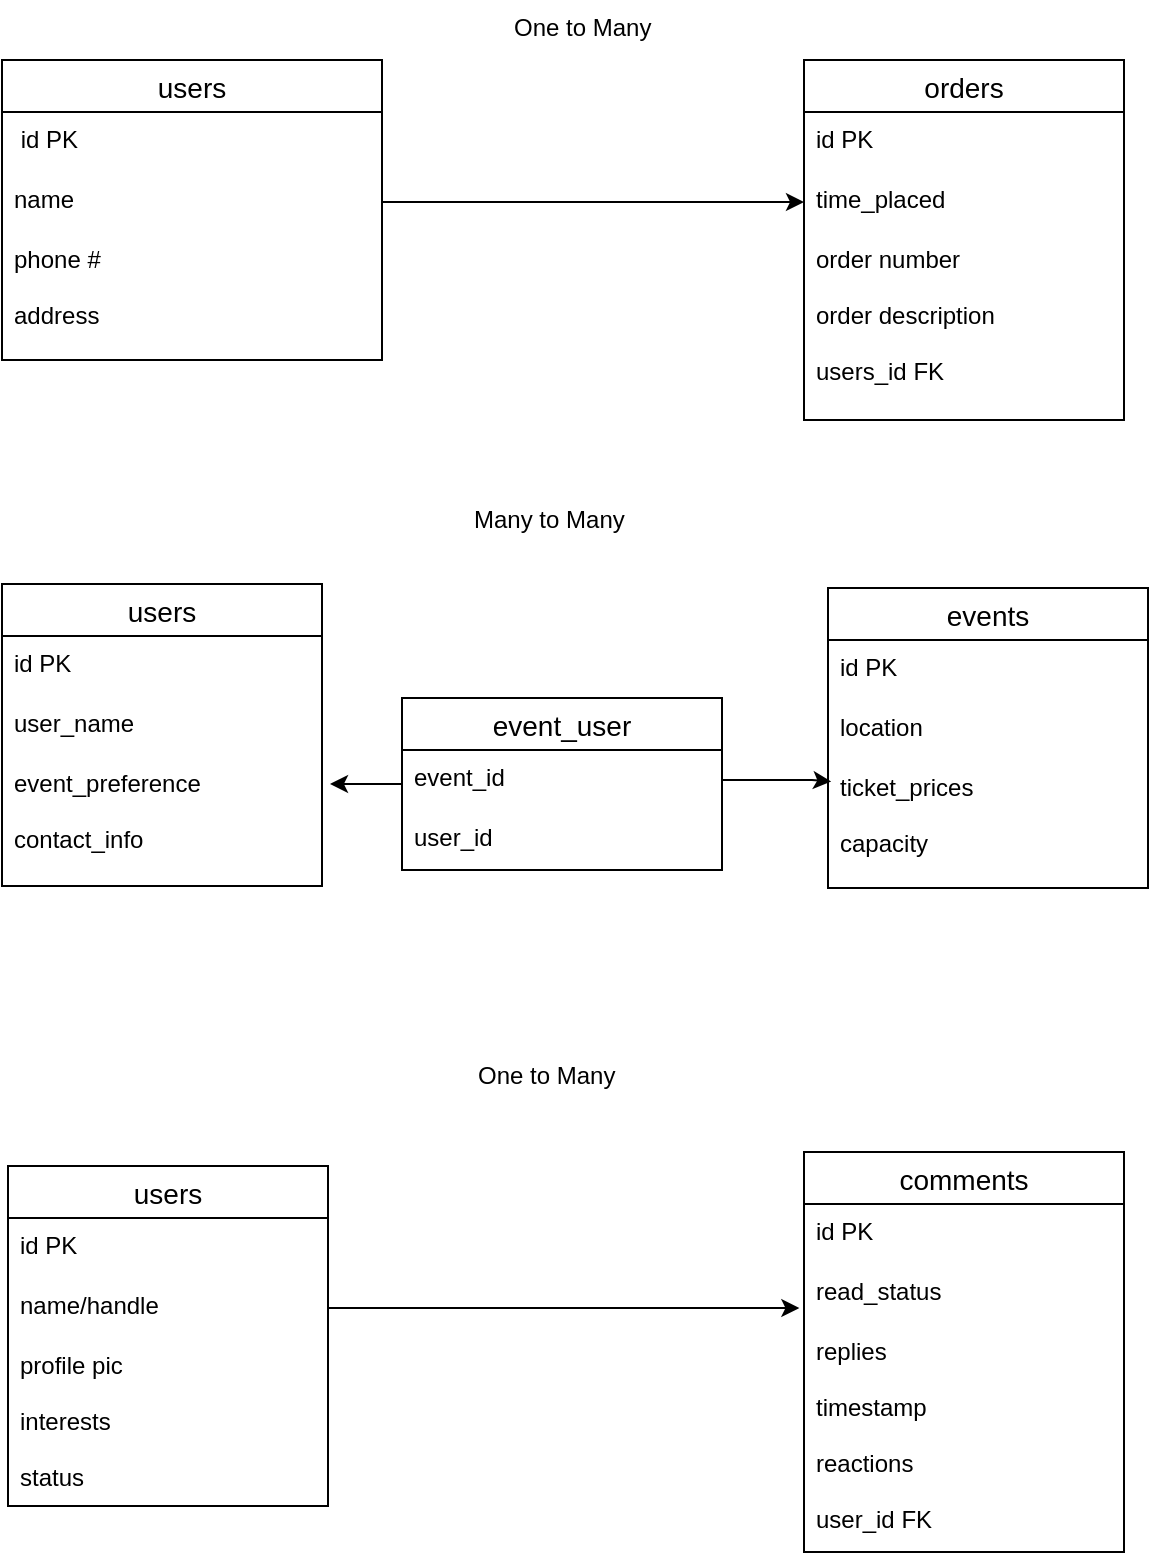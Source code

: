 <mxfile version="15.5.0" type="github"><diagram id="8JzXmzMOET0-dksewdrP" name="Page-1"><mxGraphModel dx="1422" dy="800" grid="0" gridSize="10" guides="1" tooltips="1" connect="1" arrows="1" fold="1" page="1" pageScale="1" pageWidth="850" pageHeight="1100" math="0" shadow="0"><root><mxCell id="0"/><mxCell id="1" parent="0"/><mxCell id="h1i9WKBKFwftUkSymgw9-22" value="orders" style="swimlane;fontStyle=0;childLayout=stackLayout;horizontal=1;startSize=26;horizontalStack=0;resizeParent=1;resizeParentMax=0;resizeLast=0;collapsible=1;marginBottom=0;align=center;fontSize=14;" vertex="1" parent="1"><mxGeometry x="501" y="120" width="160" height="180" as="geometry"/></mxCell><mxCell id="h1i9WKBKFwftUkSymgw9-23" value="id PK" style="text;strokeColor=none;fillColor=none;spacingLeft=4;spacingRight=4;overflow=hidden;rotatable=0;points=[[0,0.5],[1,0.5]];portConstraint=eastwest;fontSize=12;" vertex="1" parent="h1i9WKBKFwftUkSymgw9-22"><mxGeometry y="26" width="160" height="30" as="geometry"/></mxCell><mxCell id="h1i9WKBKFwftUkSymgw9-24" value="time_placed" style="text;strokeColor=none;fillColor=none;spacingLeft=4;spacingRight=4;overflow=hidden;rotatable=0;points=[[0,0.5],[1,0.5]];portConstraint=eastwest;fontSize=12;" vertex="1" parent="h1i9WKBKFwftUkSymgw9-22"><mxGeometry y="56" width="160" height="30" as="geometry"/></mxCell><mxCell id="h1i9WKBKFwftUkSymgw9-25" value="order number&#10;&#10;order description&#10;&#10;users_id FK" style="text;strokeColor=none;fillColor=none;spacingLeft=4;spacingRight=4;overflow=hidden;rotatable=0;points=[[0,0.5],[1,0.5]];portConstraint=eastwest;fontSize=12;" vertex="1" parent="h1i9WKBKFwftUkSymgw9-22"><mxGeometry y="86" width="160" height="94" as="geometry"/></mxCell><mxCell id="h1i9WKBKFwftUkSymgw9-26" value="users" style="swimlane;fontStyle=0;childLayout=stackLayout;horizontal=1;startSize=26;horizontalStack=0;resizeParent=1;resizeParentMax=0;resizeLast=0;collapsible=1;marginBottom=0;align=center;fontSize=14;" vertex="1" parent="1"><mxGeometry x="100" y="120" width="190" height="150" as="geometry"/></mxCell><mxCell id="h1i9WKBKFwftUkSymgw9-27" value=" id PK" style="text;strokeColor=none;fillColor=none;spacingLeft=4;spacingRight=4;overflow=hidden;rotatable=0;points=[[0,0.5],[1,0.5]];portConstraint=eastwest;fontSize=12;" vertex="1" parent="h1i9WKBKFwftUkSymgw9-26"><mxGeometry y="26" width="190" height="30" as="geometry"/></mxCell><mxCell id="h1i9WKBKFwftUkSymgw9-28" value="name" style="text;strokeColor=none;fillColor=none;spacingLeft=4;spacingRight=4;overflow=hidden;rotatable=0;points=[[0,0.5],[1,0.5]];portConstraint=eastwest;fontSize=12;" vertex="1" parent="h1i9WKBKFwftUkSymgw9-26"><mxGeometry y="56" width="190" height="30" as="geometry"/></mxCell><mxCell id="h1i9WKBKFwftUkSymgw9-29" value="phone #&#10;&#10;address" style="text;strokeColor=none;fillColor=none;spacingLeft=4;spacingRight=4;overflow=hidden;rotatable=0;points=[[0,0.5],[1,0.5]];portConstraint=eastwest;fontSize=12;" vertex="1" parent="h1i9WKBKFwftUkSymgw9-26"><mxGeometry y="86" width="190" height="64" as="geometry"/></mxCell><mxCell id="h1i9WKBKFwftUkSymgw9-30" style="edgeStyle=none;rounded=0;orthogonalLoop=1;jettySize=auto;html=1;entryX=0;entryY=0.5;entryDx=0;entryDy=0;" edge="1" parent="1" source="h1i9WKBKFwftUkSymgw9-28" target="h1i9WKBKFwftUkSymgw9-24"><mxGeometry relative="1" as="geometry"><mxPoint x="460" y="561" as="targetPoint"/></mxGeometry></mxCell><mxCell id="h1i9WKBKFwftUkSymgw9-32" value="One to Many" style="text;strokeColor=none;fillColor=none;spacingLeft=4;spacingRight=4;overflow=hidden;rotatable=0;points=[[0,0.5],[1,0.5]];portConstraint=eastwest;fontSize=12;" vertex="1" parent="1"><mxGeometry x="350" y="90" width="90" height="30" as="geometry"/></mxCell><mxCell id="h1i9WKBKFwftUkSymgw9-33" value="users" style="swimlane;fontStyle=0;childLayout=stackLayout;horizontal=1;startSize=26;horizontalStack=0;resizeParent=1;resizeParentMax=0;resizeLast=0;collapsible=1;marginBottom=0;align=center;fontSize=14;" vertex="1" parent="1"><mxGeometry x="100" y="382" width="160" height="151" as="geometry"/></mxCell><mxCell id="h1i9WKBKFwftUkSymgw9-34" value="id PK" style="text;strokeColor=none;fillColor=none;spacingLeft=4;spacingRight=4;overflow=hidden;rotatable=0;points=[[0,0.5],[1,0.5]];portConstraint=eastwest;fontSize=12;" vertex="1" parent="h1i9WKBKFwftUkSymgw9-33"><mxGeometry y="26" width="160" height="30" as="geometry"/></mxCell><mxCell id="h1i9WKBKFwftUkSymgw9-35" value="user_name" style="text;strokeColor=none;fillColor=none;spacingLeft=4;spacingRight=4;overflow=hidden;rotatable=0;points=[[0,0.5],[1,0.5]];portConstraint=eastwest;fontSize=12;" vertex="1" parent="h1i9WKBKFwftUkSymgw9-33"><mxGeometry y="56" width="160" height="30" as="geometry"/></mxCell><mxCell id="h1i9WKBKFwftUkSymgw9-36" value="event_preference&#10;&#10;contact_info" style="text;strokeColor=none;fillColor=none;spacingLeft=4;spacingRight=4;overflow=hidden;rotatable=0;points=[[0,0.5],[1,0.5]];portConstraint=eastwest;fontSize=12;" vertex="1" parent="h1i9WKBKFwftUkSymgw9-33"><mxGeometry y="86" width="160" height="65" as="geometry"/></mxCell><mxCell id="h1i9WKBKFwftUkSymgw9-37" value="events" style="swimlane;fontStyle=0;childLayout=stackLayout;horizontal=1;startSize=26;horizontalStack=0;resizeParent=1;resizeParentMax=0;resizeLast=0;collapsible=1;marginBottom=0;align=center;fontSize=14;" vertex="1" parent="1"><mxGeometry x="513" y="384" width="160" height="150" as="geometry"/></mxCell><mxCell id="h1i9WKBKFwftUkSymgw9-38" value="id PK" style="text;strokeColor=none;fillColor=none;spacingLeft=4;spacingRight=4;overflow=hidden;rotatable=0;points=[[0,0.5],[1,0.5]];portConstraint=eastwest;fontSize=12;" vertex="1" parent="h1i9WKBKFwftUkSymgw9-37"><mxGeometry y="26" width="160" height="30" as="geometry"/></mxCell><mxCell id="h1i9WKBKFwftUkSymgw9-39" value="location" style="text;strokeColor=none;fillColor=none;spacingLeft=4;spacingRight=4;overflow=hidden;rotatable=0;points=[[0,0.5],[1,0.5]];portConstraint=eastwest;fontSize=12;" vertex="1" parent="h1i9WKBKFwftUkSymgw9-37"><mxGeometry y="56" width="160" height="30" as="geometry"/></mxCell><mxCell id="h1i9WKBKFwftUkSymgw9-40" value="ticket_prices&#10;&#10;capacity" style="text;strokeColor=none;fillColor=none;spacingLeft=4;spacingRight=4;overflow=hidden;rotatable=0;points=[[0,0.5],[1,0.5]];portConstraint=eastwest;fontSize=12;" vertex="1" parent="h1i9WKBKFwftUkSymgw9-37"><mxGeometry y="86" width="160" height="64" as="geometry"/></mxCell><mxCell id="h1i9WKBKFwftUkSymgw9-55" style="edgeStyle=none;rounded=0;orthogonalLoop=1;jettySize=auto;html=1;" edge="1" parent="1" source="h1i9WKBKFwftUkSymgw9-41"><mxGeometry relative="1" as="geometry"><mxPoint x="264" y="482" as="targetPoint"/></mxGeometry></mxCell><mxCell id="h1i9WKBKFwftUkSymgw9-41" value="event_user" style="swimlane;fontStyle=0;childLayout=stackLayout;horizontal=1;startSize=26;horizontalStack=0;resizeParent=1;resizeParentMax=0;resizeLast=0;collapsible=1;marginBottom=0;align=center;fontSize=14;" vertex="1" parent="1"><mxGeometry x="300" y="439" width="160" height="86" as="geometry"/></mxCell><mxCell id="h1i9WKBKFwftUkSymgw9-42" value="event_id" style="text;strokeColor=none;fillColor=none;spacingLeft=4;spacingRight=4;overflow=hidden;rotatable=0;points=[[0,0.5],[1,0.5]];portConstraint=eastwest;fontSize=12;" vertex="1" parent="h1i9WKBKFwftUkSymgw9-41"><mxGeometry y="26" width="160" height="30" as="geometry"/></mxCell><mxCell id="h1i9WKBKFwftUkSymgw9-43" value="user_id" style="text;strokeColor=none;fillColor=none;spacingLeft=4;spacingRight=4;overflow=hidden;rotatable=0;points=[[0,0.5],[1,0.5]];portConstraint=eastwest;fontSize=12;" vertex="1" parent="h1i9WKBKFwftUkSymgw9-41"><mxGeometry y="56" width="160" height="30" as="geometry"/></mxCell><mxCell id="h1i9WKBKFwftUkSymgw9-45" value="Many to Many" style="text;strokeColor=none;fillColor=none;spacingLeft=4;spacingRight=4;overflow=hidden;rotatable=0;points=[[0,0.5],[1,0.5]];portConstraint=eastwest;fontSize=12;" vertex="1" parent="1"><mxGeometry x="330" y="336" width="100" height="30" as="geometry"/></mxCell><mxCell id="h1i9WKBKFwftUkSymgw9-46" value="users" style="swimlane;fontStyle=0;childLayout=stackLayout;horizontal=1;startSize=26;horizontalStack=0;resizeParent=1;resizeParentMax=0;resizeLast=0;collapsible=1;marginBottom=0;align=center;fontSize=14;" vertex="1" parent="1"><mxGeometry x="103" y="673" width="160" height="170" as="geometry"/></mxCell><mxCell id="h1i9WKBKFwftUkSymgw9-47" value="id PK" style="text;strokeColor=none;fillColor=none;spacingLeft=4;spacingRight=4;overflow=hidden;rotatable=0;points=[[0,0.5],[1,0.5]];portConstraint=eastwest;fontSize=12;" vertex="1" parent="h1i9WKBKFwftUkSymgw9-46"><mxGeometry y="26" width="160" height="30" as="geometry"/></mxCell><mxCell id="h1i9WKBKFwftUkSymgw9-48" value="name/handle" style="text;strokeColor=none;fillColor=none;spacingLeft=4;spacingRight=4;overflow=hidden;rotatable=0;points=[[0,0.5],[1,0.5]];portConstraint=eastwest;fontSize=12;" vertex="1" parent="h1i9WKBKFwftUkSymgw9-46"><mxGeometry y="56" width="160" height="30" as="geometry"/></mxCell><mxCell id="h1i9WKBKFwftUkSymgw9-49" value="profile pic&#10;&#10;interests&#10;&#10;status" style="text;strokeColor=none;fillColor=none;spacingLeft=4;spacingRight=4;overflow=hidden;rotatable=0;points=[[0,0.5],[1,0.5]];portConstraint=eastwest;fontSize=12;" vertex="1" parent="h1i9WKBKFwftUkSymgw9-46"><mxGeometry y="86" width="160" height="84" as="geometry"/></mxCell><mxCell id="h1i9WKBKFwftUkSymgw9-50" value="comments" style="swimlane;fontStyle=0;childLayout=stackLayout;horizontal=1;startSize=26;horizontalStack=0;resizeParent=1;resizeParentMax=0;resizeLast=0;collapsible=1;marginBottom=0;align=center;fontSize=14;" vertex="1" parent="1"><mxGeometry x="501" y="666" width="160" height="200" as="geometry"/></mxCell><mxCell id="h1i9WKBKFwftUkSymgw9-51" value="id PK" style="text;strokeColor=none;fillColor=none;spacingLeft=4;spacingRight=4;overflow=hidden;rotatable=0;points=[[0,0.5],[1,0.5]];portConstraint=eastwest;fontSize=12;" vertex="1" parent="h1i9WKBKFwftUkSymgw9-50"><mxGeometry y="26" width="160" height="30" as="geometry"/></mxCell><mxCell id="h1i9WKBKFwftUkSymgw9-52" value="read_status" style="text;strokeColor=none;fillColor=none;spacingLeft=4;spacingRight=4;overflow=hidden;rotatable=0;points=[[0,0.5],[1,0.5]];portConstraint=eastwest;fontSize=12;" vertex="1" parent="h1i9WKBKFwftUkSymgw9-50"><mxGeometry y="56" width="160" height="30" as="geometry"/></mxCell><mxCell id="h1i9WKBKFwftUkSymgw9-53" value="replies&#10;&#10;timestamp&#10;&#10;reactions&#10;&#10;user_id FK" style="text;strokeColor=none;fillColor=none;spacingLeft=4;spacingRight=4;overflow=hidden;rotatable=0;points=[[0,0.5],[1,0.5]];portConstraint=eastwest;fontSize=12;" vertex="1" parent="h1i9WKBKFwftUkSymgw9-50"><mxGeometry y="86" width="160" height="114" as="geometry"/></mxCell><mxCell id="h1i9WKBKFwftUkSymgw9-56" style="edgeStyle=none;rounded=0;orthogonalLoop=1;jettySize=auto;html=1;entryX=0.01;entryY=0.167;entryDx=0;entryDy=0;entryPerimeter=0;" edge="1" parent="1" source="h1i9WKBKFwftUkSymgw9-42" target="h1i9WKBKFwftUkSymgw9-40"><mxGeometry relative="1" as="geometry"><mxPoint x="510" y="531" as="targetPoint"/><Array as="points"><mxPoint x="505" y="480"/></Array></mxGeometry></mxCell><mxCell id="h1i9WKBKFwftUkSymgw9-57" value="One to Many" style="text;strokeColor=none;fillColor=none;spacingLeft=4;spacingRight=4;overflow=hidden;rotatable=0;points=[[0,0.5],[1,0.5]];portConstraint=eastwest;fontSize=12;" vertex="1" parent="1"><mxGeometry x="332" y="614" width="110" height="30" as="geometry"/></mxCell><mxCell id="h1i9WKBKFwftUkSymgw9-59" style="edgeStyle=none;rounded=0;orthogonalLoop=1;jettySize=auto;html=1;" edge="1" parent="1" source="h1i9WKBKFwftUkSymgw9-48"><mxGeometry relative="1" as="geometry"><mxPoint x="498.69" y="744.0" as="targetPoint"/></mxGeometry></mxCell></root></mxGraphModel></diagram></mxfile>